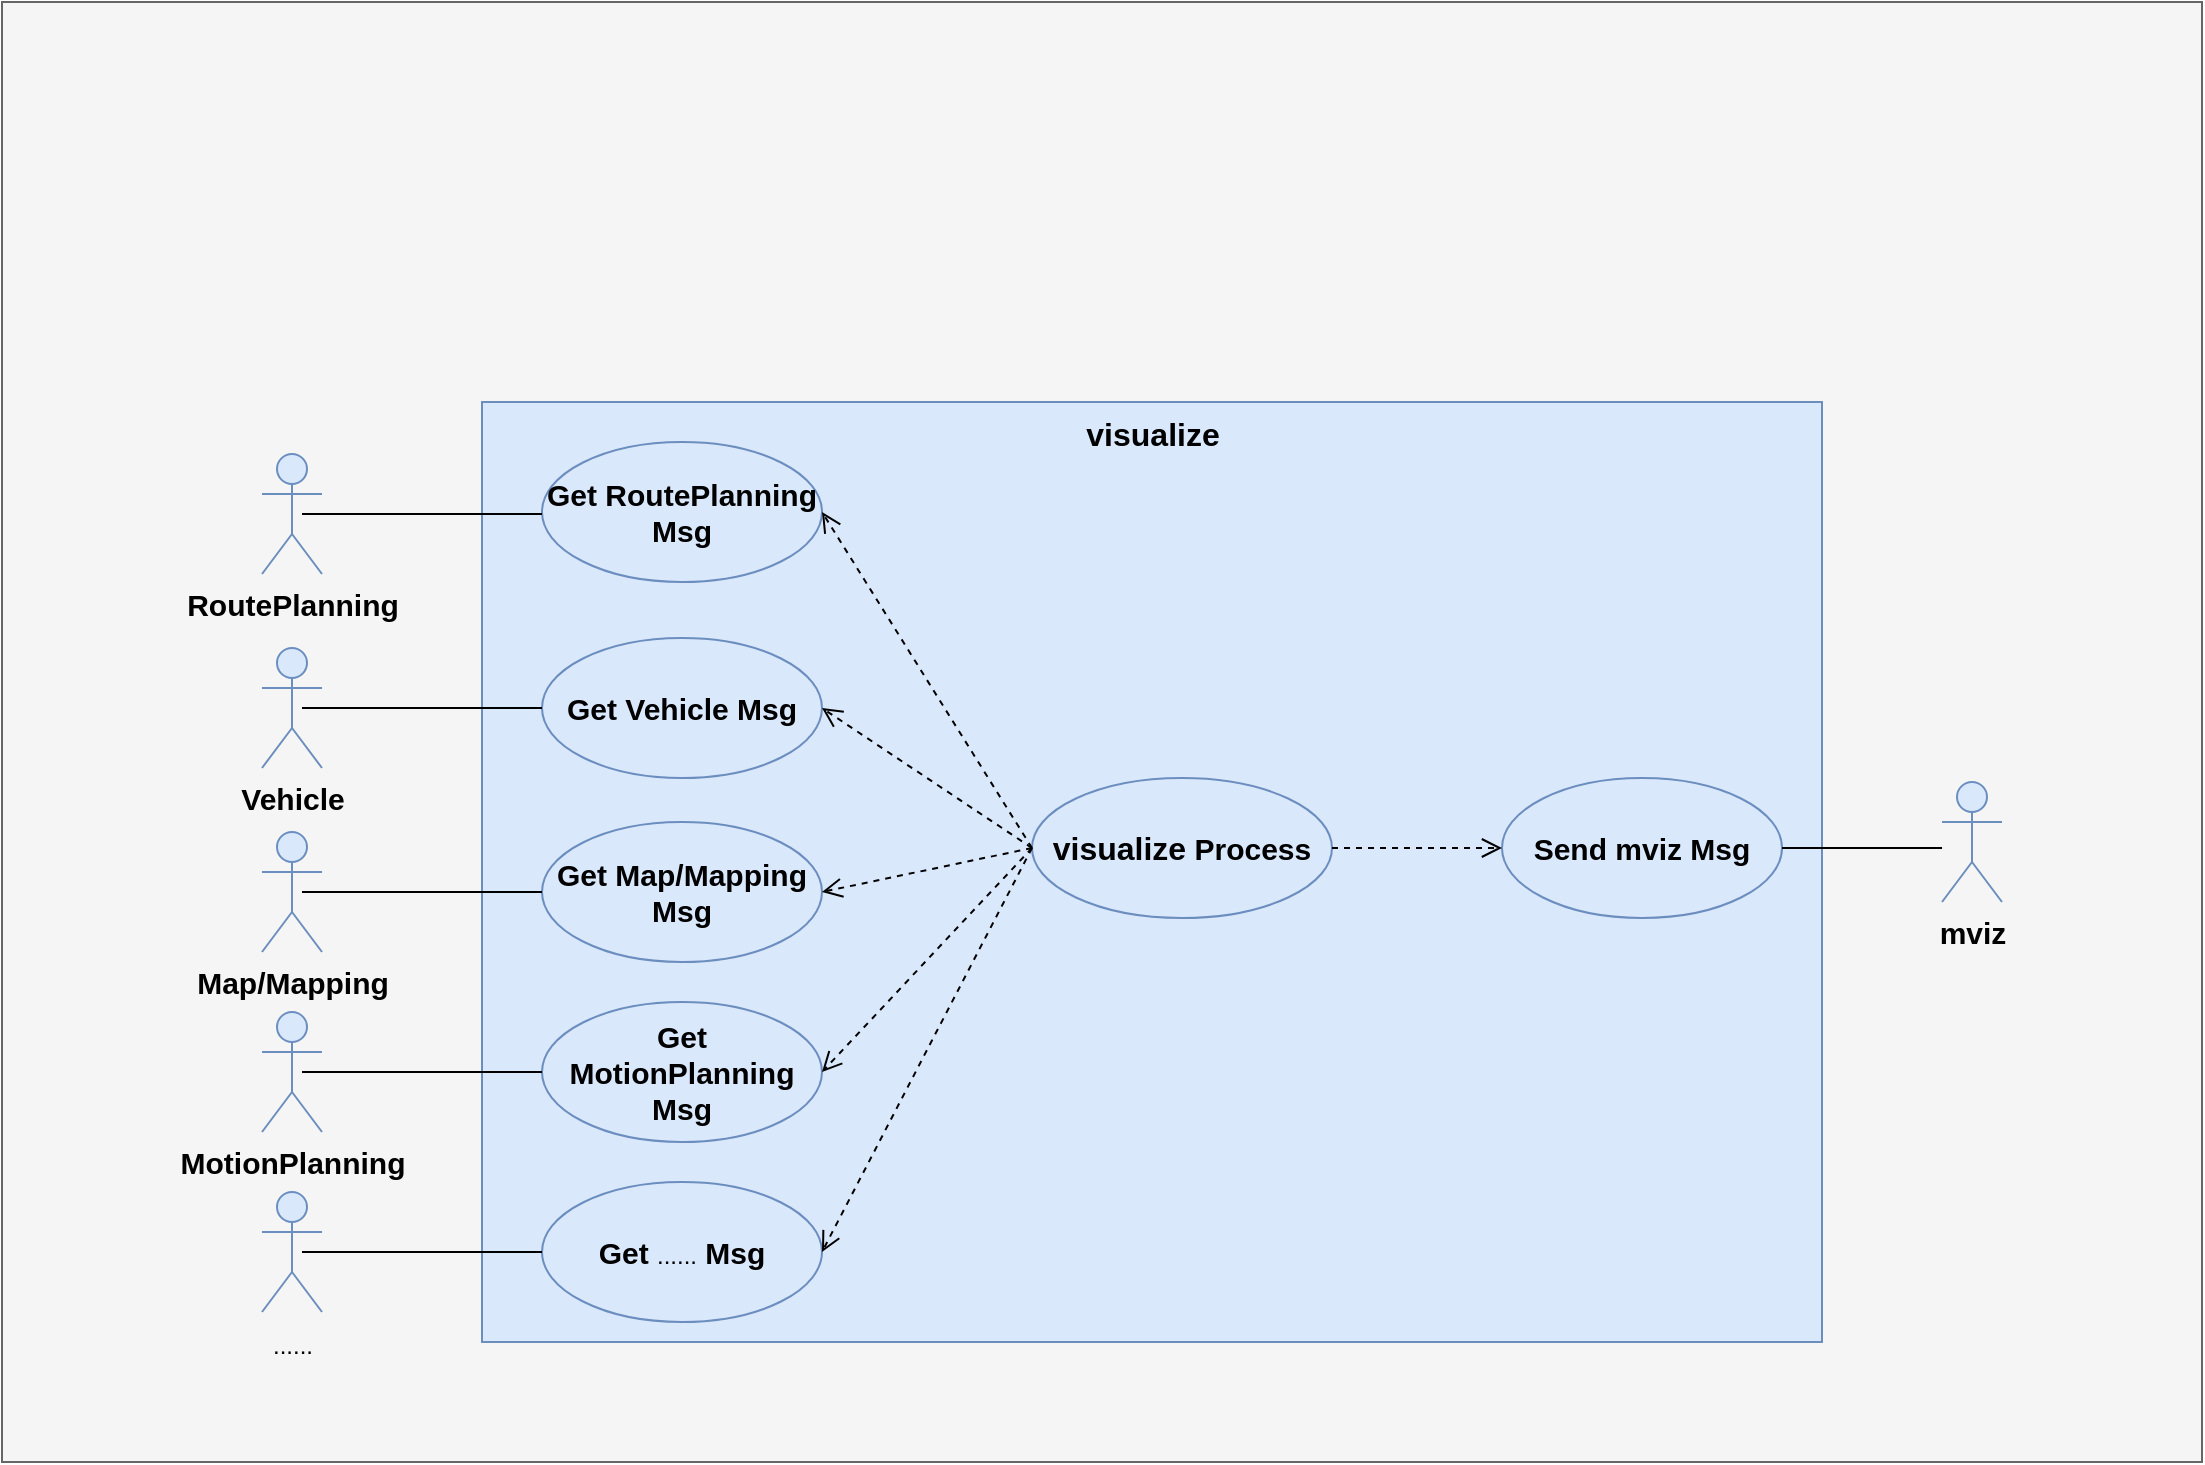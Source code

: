 <mxfile version="24.7.12">
  <diagram name="Page-1" id="nCGFEVdmiqCVdgHFaMsc">
    <mxGraphModel dx="1050" dy="565" grid="1" gridSize="10" guides="1" tooltips="1" connect="1" arrows="1" fold="1" page="1" pageScale="1" pageWidth="827" pageHeight="1169" math="0" shadow="0">
      <root>
        <mxCell id="0" />
        <mxCell id="1" parent="0" />
        <mxCell id="uVQH9hwpRl2pkopE_mUW-1" value="" style="html=1;fillColor=#f5f5f5;fontColor=#333333;strokeColor=#666666;" vertex="1" parent="1">
          <mxGeometry x="40" y="40" width="1100" height="730" as="geometry" />
        </mxCell>
        <mxCell id="uVQH9hwpRl2pkopE_mUW-2" value="visualize" style="html=1;fillColor=#dae8fc;strokeColor=#6c8ebf;fontStyle=1;horizontal=1;verticalAlign=top;fontSize=16;" vertex="1" parent="1">
          <mxGeometry x="280" y="240" width="670" height="470" as="geometry" />
        </mxCell>
        <mxCell id="uVQH9hwpRl2pkopE_mUW-3" value="&lt;span style=&quot;font-size: 16px; text-wrap: nowrap;&quot;&gt;visualize&lt;/span&gt; Process" style="ellipse;whiteSpace=wrap;html=1;fontSize=15;fillColor=#dae8fc;strokeColor=#6c8ebf;fontStyle=1" vertex="1" parent="1">
          <mxGeometry x="555" y="428" width="150" height="70" as="geometry" />
        </mxCell>
        <mxCell id="uVQH9hwpRl2pkopE_mUW-4" value="Get RoutePlanning Msg" style="ellipse;whiteSpace=wrap;html=1;fontSize=15;fillColor=#dae8fc;strokeColor=#6c8ebf;fontStyle=1" vertex="1" parent="1">
          <mxGeometry x="310" y="260" width="140" height="70" as="geometry" />
        </mxCell>
        <mxCell id="uVQH9hwpRl2pkopE_mUW-12" value="" style="html=1;verticalAlign=bottom;endArrow=open;dashed=1;endSize=8;rounded=0;fontSize=15;entryX=1;entryY=0.5;entryDx=0;entryDy=0;exitX=0;exitY=0.5;exitDx=0;exitDy=0;" edge="1" parent="1" source="uVQH9hwpRl2pkopE_mUW-3" target="uVQH9hwpRl2pkopE_mUW-4">
          <mxGeometry relative="1" as="geometry">
            <mxPoint x="490" y="248" as="sourcePoint" />
            <mxPoint x="600" y="433" as="targetPoint" />
          </mxGeometry>
        </mxCell>
        <mxCell id="uVQH9hwpRl2pkopE_mUW-19" value="Send mviz Msg" style="ellipse;whiteSpace=wrap;html=1;fontSize=15;fillColor=#dae8fc;strokeColor=#6c8ebf;fontStyle=1" vertex="1" parent="1">
          <mxGeometry x="790" y="428" width="140" height="70" as="geometry" />
        </mxCell>
        <mxCell id="uVQH9hwpRl2pkopE_mUW-20" value="&lt;span style=&quot;&quot;&gt;mviz&lt;/span&gt;" style="shape=umlActor;verticalLabelPosition=bottom;verticalAlign=top;html=1;fillColor=#dae8fc;strokeColor=#6c8ebf;fontStyle=1;fontSize=15;" vertex="1" parent="1">
          <mxGeometry x="1010" y="430" width="30" height="60" as="geometry" />
        </mxCell>
        <mxCell id="uVQH9hwpRl2pkopE_mUW-21" value="" style="line;strokeWidth=1;fillColor=none;align=left;verticalAlign=middle;spacingTop=-1;spacingLeft=3;spacingRight=3;rotatable=0;labelPosition=right;points=[];portConstraint=eastwest;fontSize=15;" vertex="1" parent="1">
          <mxGeometry x="930" y="459" width="80" height="8" as="geometry" />
        </mxCell>
        <mxCell id="uVQH9hwpRl2pkopE_mUW-22" value="" style="html=1;verticalAlign=bottom;endArrow=open;dashed=1;endSize=8;rounded=0;fontSize=15;entryX=0;entryY=0.5;entryDx=0;entryDy=0;exitX=1;exitY=0.5;exitDx=0;exitDy=0;" edge="1" parent="1" target="uVQH9hwpRl2pkopE_mUW-19" source="uVQH9hwpRl2pkopE_mUW-3">
          <mxGeometry relative="1" as="geometry">
            <mxPoint x="600" y="500" as="sourcePoint" />
            <mxPoint x="490" y="765" as="targetPoint" />
          </mxGeometry>
        </mxCell>
        <mxCell id="uVQH9hwpRl2pkopE_mUW-24" value="Get Vehicle Msg" style="ellipse;whiteSpace=wrap;html=1;fontSize=15;fillColor=#dae8fc;strokeColor=#6c8ebf;fontStyle=1" vertex="1" parent="1">
          <mxGeometry x="310" y="358" width="140" height="70" as="geometry" />
        </mxCell>
        <mxCell id="uVQH9hwpRl2pkopE_mUW-25" value="" style="html=1;verticalAlign=bottom;endArrow=open;dashed=1;endSize=8;rounded=0;fontSize=15;entryX=1;entryY=0.5;entryDx=0;entryDy=0;exitX=0;exitY=0.5;exitDx=0;exitDy=0;" edge="1" parent="1" source="uVQH9hwpRl2pkopE_mUW-3" target="uVQH9hwpRl2pkopE_mUW-24">
          <mxGeometry relative="1" as="geometry">
            <mxPoint x="550" y="460" as="sourcePoint" />
            <mxPoint x="470" y="305" as="targetPoint" />
          </mxGeometry>
        </mxCell>
        <mxCell id="uVQH9hwpRl2pkopE_mUW-26" value="Get Map/Mapping Msg" style="ellipse;whiteSpace=wrap;html=1;fontSize=15;fillColor=#dae8fc;strokeColor=#6c8ebf;fontStyle=1" vertex="1" parent="1">
          <mxGeometry x="310" y="450" width="140" height="70" as="geometry" />
        </mxCell>
        <mxCell id="uVQH9hwpRl2pkopE_mUW-27" value="" style="html=1;verticalAlign=bottom;endArrow=open;dashed=1;endSize=8;rounded=0;fontSize=15;entryX=1;entryY=0.5;entryDx=0;entryDy=0;exitX=0;exitY=0.5;exitDx=0;exitDy=0;" edge="1" parent="1" source="uVQH9hwpRl2pkopE_mUW-3" target="uVQH9hwpRl2pkopE_mUW-26">
          <mxGeometry relative="1" as="geometry">
            <mxPoint x="550" y="470" as="sourcePoint" />
            <mxPoint x="460" y="403" as="targetPoint" />
          </mxGeometry>
        </mxCell>
        <mxCell id="uVQH9hwpRl2pkopE_mUW-28" value="Get MotionPlanning Msg" style="ellipse;whiteSpace=wrap;html=1;fontSize=15;fillColor=#dae8fc;strokeColor=#6c8ebf;fontStyle=1" vertex="1" parent="1">
          <mxGeometry x="310" y="540" width="140" height="70" as="geometry" />
        </mxCell>
        <mxCell id="uVQH9hwpRl2pkopE_mUW-29" value="" style="html=1;verticalAlign=bottom;endArrow=open;dashed=1;endSize=8;rounded=0;fontSize=15;entryX=1;entryY=0.5;entryDx=0;entryDy=0;exitX=0;exitY=0.5;exitDx=0;exitDy=0;" edge="1" parent="1" source="uVQH9hwpRl2pkopE_mUW-3" target="uVQH9hwpRl2pkopE_mUW-28">
          <mxGeometry relative="1" as="geometry">
            <mxPoint x="565" y="473" as="sourcePoint" />
            <mxPoint x="460" y="495" as="targetPoint" />
          </mxGeometry>
        </mxCell>
        <mxCell id="uVQH9hwpRl2pkopE_mUW-30" value="Get&amp;nbsp;&lt;span style=&quot;font-size: 12px; font-weight: 400;&quot;&gt;......&lt;/span&gt;&amp;nbsp;Msg" style="ellipse;whiteSpace=wrap;html=1;fontSize=15;fillColor=#dae8fc;strokeColor=#6c8ebf;fontStyle=1" vertex="1" parent="1">
          <mxGeometry x="310" y="630" width="140" height="70" as="geometry" />
        </mxCell>
        <mxCell id="uVQH9hwpRl2pkopE_mUW-31" value="" style="html=1;verticalAlign=bottom;endArrow=open;dashed=1;endSize=8;rounded=0;fontSize=15;entryX=1;entryY=0.5;entryDx=0;entryDy=0;exitX=0;exitY=0.5;exitDx=0;exitDy=0;" edge="1" parent="1" source="uVQH9hwpRl2pkopE_mUW-3" target="uVQH9hwpRl2pkopE_mUW-30">
          <mxGeometry relative="1" as="geometry">
            <mxPoint x="565" y="473" as="sourcePoint" />
            <mxPoint x="460" y="585" as="targetPoint" />
          </mxGeometry>
        </mxCell>
        <mxCell id="uVQH9hwpRl2pkopE_mUW-32" value="RoutePlanning" style="shape=umlActor;verticalLabelPosition=bottom;verticalAlign=top;html=1;fillColor=#dae8fc;strokeColor=#6c8ebf;fontStyle=1;fontSize=15;" vertex="1" parent="1">
          <mxGeometry x="170" y="266" width="30" height="60" as="geometry" />
        </mxCell>
        <mxCell id="uVQH9hwpRl2pkopE_mUW-33" value="" style="line;strokeWidth=1;fillColor=none;align=left;verticalAlign=middle;spacingTop=-1;spacingLeft=3;spacingRight=3;rotatable=0;labelPosition=right;points=[];portConstraint=eastwest;fontSize=15;" vertex="1" parent="1">
          <mxGeometry x="190" y="292" width="120" height="8" as="geometry" />
        </mxCell>
        <mxCell id="uVQH9hwpRl2pkopE_mUW-34" value="Vehicle" style="shape=umlActor;verticalLabelPosition=bottom;verticalAlign=top;html=1;fillColor=#dae8fc;strokeColor=#6c8ebf;fontStyle=1;fontSize=15;" vertex="1" parent="1">
          <mxGeometry x="170" y="363" width="30" height="60" as="geometry" />
        </mxCell>
        <mxCell id="uVQH9hwpRl2pkopE_mUW-35" value="" style="line;strokeWidth=1;fillColor=none;align=left;verticalAlign=middle;spacingTop=-1;spacingLeft=3;spacingRight=3;rotatable=0;labelPosition=right;points=[];portConstraint=eastwest;fontSize=15;" vertex="1" parent="1">
          <mxGeometry x="190" y="389" width="120" height="8" as="geometry" />
        </mxCell>
        <mxCell id="uVQH9hwpRl2pkopE_mUW-36" value="Map/Mapping" style="shape=umlActor;verticalLabelPosition=bottom;verticalAlign=top;html=1;fillColor=#dae8fc;strokeColor=#6c8ebf;fontStyle=1;fontSize=15;" vertex="1" parent="1">
          <mxGeometry x="170" y="455" width="30" height="60" as="geometry" />
        </mxCell>
        <mxCell id="uVQH9hwpRl2pkopE_mUW-37" value="" style="line;strokeWidth=1;fillColor=none;align=left;verticalAlign=middle;spacingTop=-1;spacingLeft=3;spacingRight=3;rotatable=0;labelPosition=right;points=[];portConstraint=eastwest;fontSize=15;" vertex="1" parent="1">
          <mxGeometry x="190" y="481" width="120" height="8" as="geometry" />
        </mxCell>
        <mxCell id="uVQH9hwpRl2pkopE_mUW-38" value="MotionPlanning" style="shape=umlActor;verticalLabelPosition=bottom;verticalAlign=top;html=1;fillColor=#dae8fc;strokeColor=#6c8ebf;fontStyle=1;fontSize=15;" vertex="1" parent="1">
          <mxGeometry x="170" y="545" width="30" height="60" as="geometry" />
        </mxCell>
        <mxCell id="uVQH9hwpRl2pkopE_mUW-39" value="" style="line;strokeWidth=1;fillColor=none;align=left;verticalAlign=middle;spacingTop=-1;spacingLeft=3;spacingRight=3;rotatable=0;labelPosition=right;points=[];portConstraint=eastwest;fontSize=15;" vertex="1" parent="1">
          <mxGeometry x="190" y="571" width="120" height="8" as="geometry" />
        </mxCell>
        <mxCell id="uVQH9hwpRl2pkopE_mUW-40" value="&lt;span style=&quot;font-size: 12px; font-weight: 400; text-wrap: wrap;&quot;&gt;......&lt;/span&gt;" style="shape=umlActor;verticalLabelPosition=bottom;verticalAlign=top;html=1;fillColor=#dae8fc;strokeColor=#6c8ebf;fontStyle=1;fontSize=15;" vertex="1" parent="1">
          <mxGeometry x="170" y="635" width="30" height="60" as="geometry" />
        </mxCell>
        <mxCell id="uVQH9hwpRl2pkopE_mUW-41" value="" style="line;strokeWidth=1;fillColor=none;align=left;verticalAlign=middle;spacingTop=-1;spacingLeft=3;spacingRight=3;rotatable=0;labelPosition=right;points=[];portConstraint=eastwest;fontSize=15;" vertex="1" parent="1">
          <mxGeometry x="190" y="661" width="120" height="8" as="geometry" />
        </mxCell>
      </root>
    </mxGraphModel>
  </diagram>
</mxfile>
